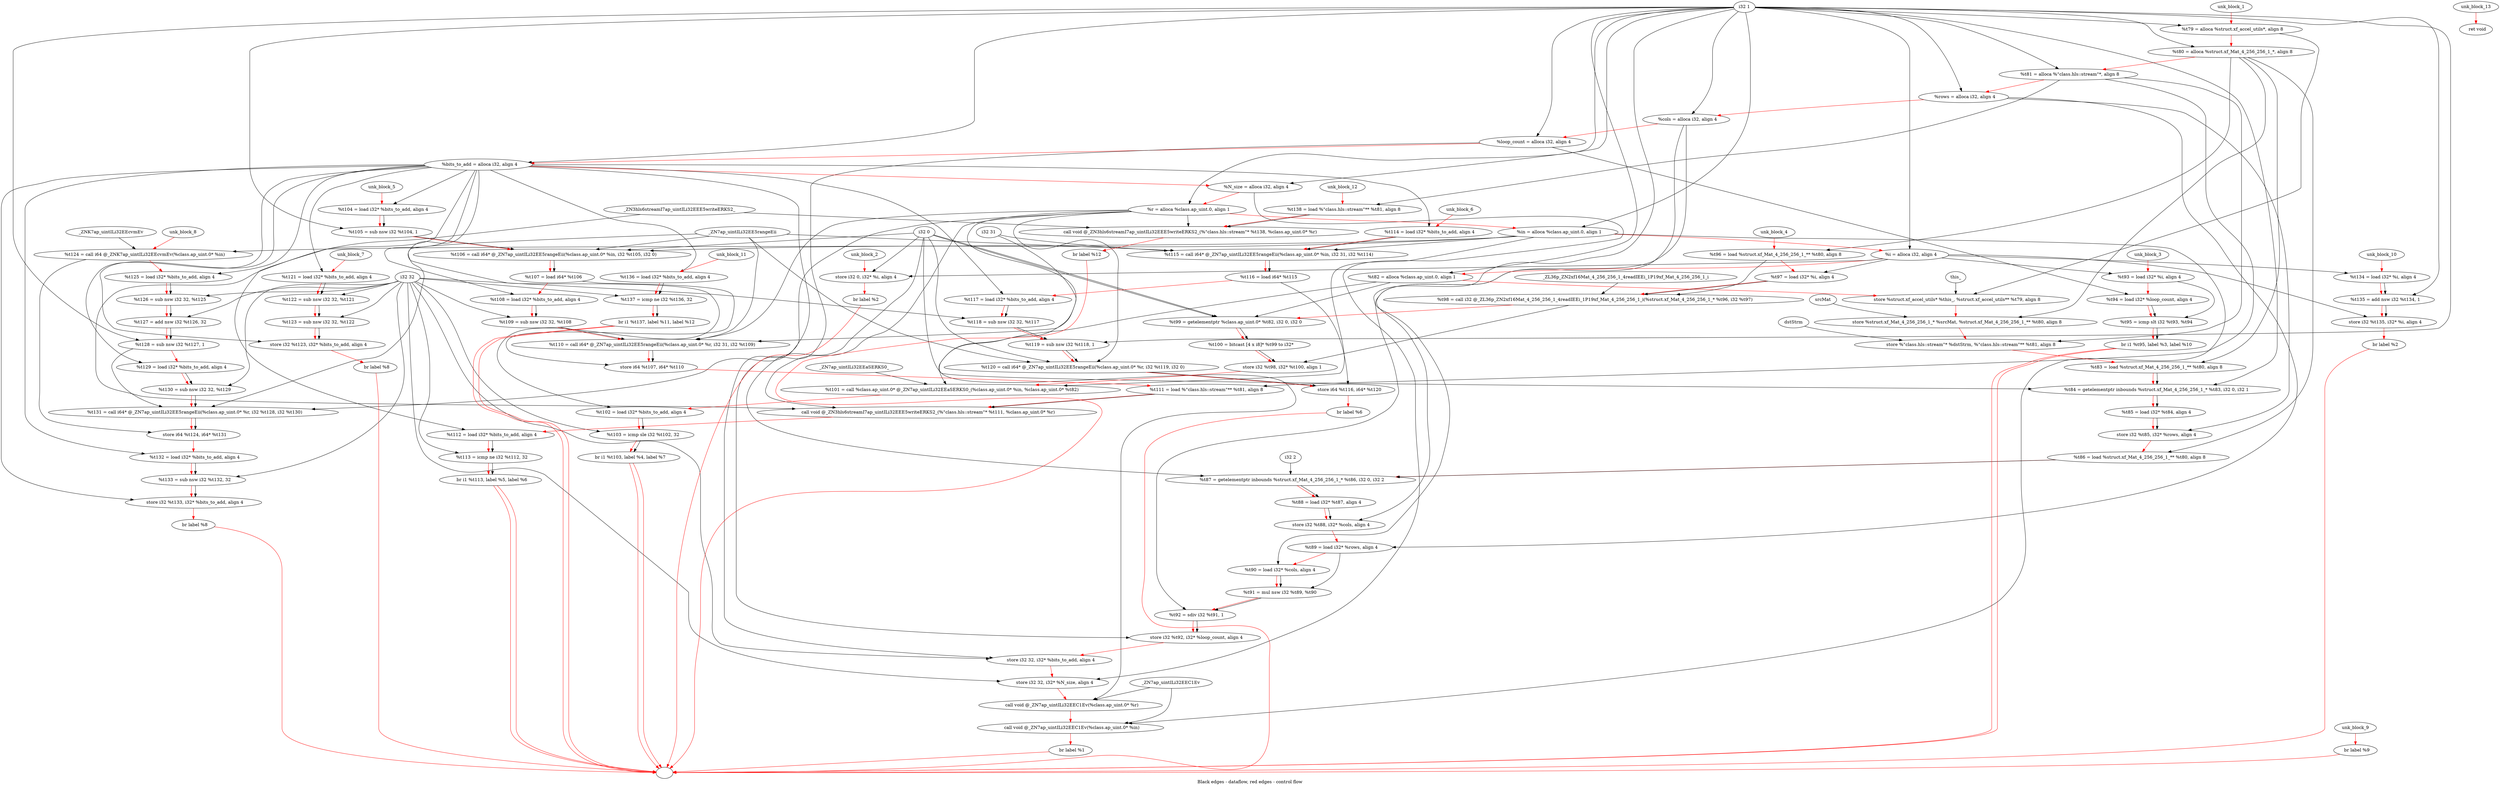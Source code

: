 digraph G {
compound=true
label="Black edges - dataflow, red edges - control flow"
"t79" [label="  %t79 = alloca %struct.xf_accel_utils*, align 8"]
"t80" [label="  %t80 = alloca %struct.xf_Mat_4_256_256_1_*, align 8"]
"t81" [label="  %t81 = alloca %\"class.hls::stream\"*, align 8"]
"rows" [label="  %rows = alloca i32, align 4"]
"cols" [label="  %cols = alloca i32, align 4"]
"loop_count" [label="  %loop_count = alloca i32, align 4"]
"bits_to_add" [label="  %bits_to_add = alloca i32, align 4"]
"N_size" [label="  %N_size = alloca i32, align 4"]
"r" [label="  %r = alloca %class.ap_uint.0, align 1"]
"in" [label="  %in = alloca %class.ap_uint.0, align 1"]
"i" [label="  %i = alloca i32, align 4"]
"t82" [label="  %t82 = alloca %class.ap_uint.0, align 1"]
"_1" [label="  store %struct.xf_accel_utils* %this_, %struct.xf_accel_utils** %t79, align 8"]
"_2" [label="  store %struct.xf_Mat_4_256_256_1_* %srcMat, %struct.xf_Mat_4_256_256_1_** %t80, align 8"]
"_3" [label="  store %\"class.hls::stream\"* %dstStrm, %\"class.hls::stream\"** %t81, align 8"]
"t83" [label="  %t83 = load %struct.xf_Mat_4_256_256_1_** %t80, align 8"]
"t84" [label="  %t84 = getelementptr inbounds %struct.xf_Mat_4_256_256_1_* %t83, i32 0, i32 1"]
"t85" [label="  %t85 = load i32* %t84, align 4"]
"_4" [label="  store i32 %t85, i32* %rows, align 4"]
"t86" [label="  %t86 = load %struct.xf_Mat_4_256_256_1_** %t80, align 8"]
"t87" [label="  %t87 = getelementptr inbounds %struct.xf_Mat_4_256_256_1_* %t86, i32 0, i32 2"]
"t88" [label="  %t88 = load i32* %t87, align 4"]
"_5" [label="  store i32 %t88, i32* %cols, align 4"]
"t89" [label="  %t89 = load i32* %rows, align 4"]
"t90" [label="  %t90 = load i32* %cols, align 4"]
"t91" [label="  %t91 = mul nsw i32 %t89, %t90"]
"t92" [label="  %t92 = sdiv i32 %t91, 1"]
"_6" [label="  store i32 %t92, i32* %loop_count, align 4"]
"_7" [label="  store i32 32, i32* %bits_to_add, align 4"]
"_8" [label="  store i32 32, i32* %N_size, align 4"]
"_9" [label="  call void @_ZN7ap_uintILi32EEC1Ev(%class.ap_uint.0* %r)"]
"_10" [label="  call void @_ZN7ap_uintILi32EEC1Ev(%class.ap_uint.0* %in)"]
"_11" [label="  br label %1"]
"unk_block_1" -> "t79"[color=red]
"i32 1" -> "t79"
"t79" -> "t80"[color=red weight=2]
"i32 1" -> "t80"
"t80" -> "t81"[color=red weight=2]
"i32 1" -> "t81"
"t81" -> "rows"[color=red weight=2]
"i32 1" -> "rows"
"rows" -> "cols"[color=red weight=2]
"i32 1" -> "cols"
"cols" -> "loop_count"[color=red weight=2]
"i32 1" -> "loop_count"
"loop_count" -> "bits_to_add"[color=red weight=2]
"i32 1" -> "bits_to_add"
"bits_to_add" -> "N_size"[color=red weight=2]
"i32 1" -> "N_size"
"N_size" -> "r"[color=red weight=2]
"i32 1" -> "r"
"r" -> "in"[color=red weight=2]
"i32 1" -> "in"
"in" -> "i"[color=red weight=2]
"i32 1" -> "i"
"i" -> "t82"[color=red weight=2]
"i32 1" -> "t82"
"t82" -> "_1"[color=red weight=2]
"this_" -> "_1"
"t79" -> "_1"
"_1" -> "_2"[color=red weight=2]
"srcMat" -> "_2"
"t80" -> "_2"
"_2" -> "_3"[color=red weight=2]
"dstStrm" -> "_3"
"t81" -> "_3"
"_3" -> "t83"[color=red weight=2]
"t80" -> "t83"
"t83" -> "t84"[color=red weight=2]
"t83" -> "t84"
"i32 0" -> "t84"
"i32 1" -> "t84"
"t84" -> "t85"[color=red weight=2]
"t84" -> "t85"
"t85" -> "_4"[color=red weight=2]
"t85" -> "_4"
"rows" -> "_4"
"_4" -> "t86"[color=red weight=2]
"t80" -> "t86"
"t86" -> "t87"[color=red weight=2]
"t86" -> "t87"
"i32 0" -> "t87"
"i32 2" -> "t87"
"t87" -> "t88"[color=red weight=2]
"t87" -> "t88"
"t88" -> "_5"[color=red weight=2]
"t88" -> "_5"
"cols" -> "_5"
"_5" -> "t89"[color=red weight=2]
"rows" -> "t89"
"t89" -> "t90"[color=red weight=2]
"cols" -> "t90"
"t90" -> "t91"[color=red weight=2]
"t89" -> "t91"
"t90" -> "t91"
"t91" -> "t92"[color=red weight=2]
"t91" -> "t92"
"i32 1" -> "t92"
"t92" -> "_6"[color=red weight=2]
"t92" -> "_6"
"loop_count" -> "_6"
"_6" -> "_7"[color=red weight=2]
"i32 32" -> "_7"
"bits_to_add" -> "_7"
"_7" -> "_8"[color=red weight=2]
"i32 32" -> "_8"
"N_size" -> "_8"
"_8" -> "_9"[color=red weight=2]
"r" -> "_9"
"_ZN7ap_uintILi32EEC1Ev" -> "_9"
"_9" -> "_10"[color=red weight=2]
"in" -> "_10"
"_ZN7ap_uintILi32EEC1Ev" -> "_10"
"_10" -> "_11"[color=red weight=2]
"_11" -> ""[color=red]

"_12" [label="  store i32 0, i32* %i, align 4"]
"_13" [label="  br label %2"]
"unk_block_2" -> "_12"[color=red]
"i32 0" -> "_12"
"i" -> "_12"
"_12" -> "_13"[color=red weight=2]
"_13" -> ""[color=red]

"t93" [label="  %t93 = load i32* %i, align 4"]
"t94" [label="  %t94 = load i32* %loop_count, align 4"]
"t95" [label="  %t95 = icmp slt i32 %t93, %t94"]
"_14" [label="  br i1 %t95, label %3, label %10"]
"unk_block_3" -> "t93"[color=red]
"i" -> "t93"
"t93" -> "t94"[color=red weight=2]
"loop_count" -> "t94"
"t94" -> "t95"[color=red weight=2]
"t93" -> "t95"
"t94" -> "t95"
"t95" -> "_14"[color=red weight=2]
"t95" -> "_14"
"_14" -> ""[color=red]
"_14" -> ""[color=red]

"t96" [label="  %t96 = load %struct.xf_Mat_4_256_256_1_** %t80, align 8"]
"t97" [label="  %t97 = load i32* %i, align 4"]
"t98" [label="  %t98 = call i32 @_ZL36p_ZN2xf16Mat_4_256_256_1_4readIEEi_1P19xf_Mat_4_256_256_1_i(%struct.xf_Mat_4_256_256_1_* %t96, i32 %t97)"]
"t99" [label="  %t99 = getelementptr %class.ap_uint.0* %t82, i32 0, i32 0"]
"t100" [label="  %t100 = bitcast [4 x i8]* %t99 to i32*"]
"_15" [label="  store i32 %t98, i32* %t100, align 1"]
"t101" [label="  %t101 = call %class.ap_uint.0* @_ZN7ap_uintILi32EEaSERKS0_(%class.ap_uint.0* %in, %class.ap_uint.0* %t82)"]
"t102" [label="  %t102 = load i32* %bits_to_add, align 4"]
"t103" [label="  %t103 = icmp sle i32 %t102, 32"]
"_16" [label="  br i1 %t103, label %4, label %7"]
"unk_block_4" -> "t96"[color=red]
"t80" -> "t96"
"t96" -> "t97"[color=red weight=2]
"i" -> "t97"
"t97" -> "t98"[color=red weight=2]
"t96" -> "t98"
"t97" -> "t98"
"_ZL36p_ZN2xf16Mat_4_256_256_1_4readIEEi_1P19xf_Mat_4_256_256_1_i" -> "t98"
"t98" -> "t99"[color=red weight=2]
"t82" -> "t99"
"i32 0" -> "t99"
"i32 0" -> "t99"
"t99" -> "t100"[color=red weight=2]
"t99" -> "t100"
"t100" -> "_15"[color=red weight=2]
"t98" -> "_15"
"t100" -> "_15"
"_15" -> "t101"[color=red weight=2]
"in" -> "t101"
"t82" -> "t101"
"_ZN7ap_uintILi32EEaSERKS0_" -> "t101"
"t101" -> "t102"[color=red weight=2]
"bits_to_add" -> "t102"
"t102" -> "t103"[color=red weight=2]
"t102" -> "t103"
"i32 32" -> "t103"
"t103" -> "_16"[color=red weight=2]
"t103" -> "_16"
"_16" -> ""[color=red]
"_16" -> ""[color=red]

"t104" [label="  %t104 = load i32* %bits_to_add, align 4"]
"t105" [label="  %t105 = sub nsw i32 %t104, 1"]
"t106" [label="  %t106 = call i64* @_ZN7ap_uintILi32EE5rangeEii(%class.ap_uint.0* %in, i32 %t105, i32 0)"]
"t107" [label="  %t107 = load i64* %t106"]
"t108" [label="  %t108 = load i32* %bits_to_add, align 4"]
"t109" [label="  %t109 = sub nsw i32 32, %t108"]
"t110" [label="  %t110 = call i64* @_ZN7ap_uintILi32EE5rangeEii(%class.ap_uint.0* %r, i32 31, i32 %t109)"]
"_17" [label="  store i64 %t107, i64* %t110"]
"t111" [label="  %t111 = load %\"class.hls::stream\"** %t81, align 8"]
"_18" [label="  call void @_ZN3hls6streamI7ap_uintILi32EEE5writeERKS2_(%\"class.hls::stream\"* %t111, %class.ap_uint.0* %r)"]
"t112" [label="  %t112 = load i32* %bits_to_add, align 4"]
"t113" [label="  %t113 = icmp ne i32 %t112, 32"]
"_19" [label="  br i1 %t113, label %5, label %6"]
"unk_block_5" -> "t104"[color=red]
"bits_to_add" -> "t104"
"t104" -> "t105"[color=red weight=2]
"t104" -> "t105"
"i32 1" -> "t105"
"t105" -> "t106"[color=red weight=2]
"in" -> "t106"
"t105" -> "t106"
"i32 0" -> "t106"
"_ZN7ap_uintILi32EE5rangeEii" -> "t106"
"t106" -> "t107"[color=red weight=2]
"t106" -> "t107"
"t107" -> "t108"[color=red weight=2]
"bits_to_add" -> "t108"
"t108" -> "t109"[color=red weight=2]
"i32 32" -> "t109"
"t108" -> "t109"
"t109" -> "t110"[color=red weight=2]
"r" -> "t110"
"i32 31" -> "t110"
"t109" -> "t110"
"_ZN7ap_uintILi32EE5rangeEii" -> "t110"
"t110" -> "_17"[color=red weight=2]
"t107" -> "_17"
"t110" -> "_17"
"_17" -> "t111"[color=red weight=2]
"t81" -> "t111"
"t111" -> "_18"[color=red weight=2]
"t111" -> "_18"
"r" -> "_18"
"_ZN3hls6streamI7ap_uintILi32EEE5writeERKS2_" -> "_18"
"_18" -> "t112"[color=red weight=2]
"bits_to_add" -> "t112"
"t112" -> "t113"[color=red weight=2]
"t112" -> "t113"
"i32 32" -> "t113"
"t113" -> "_19"[color=red weight=2]
"t113" -> "_19"
"_19" -> ""[color=red]
"_19" -> ""[color=red]

"t114" [label="  %t114 = load i32* %bits_to_add, align 4"]
"t115" [label="  %t115 = call i64* @_ZN7ap_uintILi32EE5rangeEii(%class.ap_uint.0* %in, i32 31, i32 %t114)"]
"t116" [label="  %t116 = load i64* %t115"]
"t117" [label="  %t117 = load i32* %bits_to_add, align 4"]
"t118" [label="  %t118 = sub nsw i32 32, %t117"]
"t119" [label="  %t119 = sub nsw i32 %t118, 1"]
"t120" [label="  %t120 = call i64* @_ZN7ap_uintILi32EE5rangeEii(%class.ap_uint.0* %r, i32 %t119, i32 0)"]
"_20" [label="  store i64 %t116, i64* %t120"]
"_21" [label="  br label %6"]
"unk_block_6" -> "t114"[color=red]
"bits_to_add" -> "t114"
"t114" -> "t115"[color=red weight=2]
"in" -> "t115"
"i32 31" -> "t115"
"t114" -> "t115"
"_ZN7ap_uintILi32EE5rangeEii" -> "t115"
"t115" -> "t116"[color=red weight=2]
"t115" -> "t116"
"t116" -> "t117"[color=red weight=2]
"bits_to_add" -> "t117"
"t117" -> "t118"[color=red weight=2]
"i32 32" -> "t118"
"t117" -> "t118"
"t118" -> "t119"[color=red weight=2]
"t118" -> "t119"
"i32 1" -> "t119"
"t119" -> "t120"[color=red weight=2]
"r" -> "t120"
"t119" -> "t120"
"i32 0" -> "t120"
"_ZN7ap_uintILi32EE5rangeEii" -> "t120"
"t120" -> "_20"[color=red weight=2]
"t116" -> "_20"
"t120" -> "_20"
"_20" -> "_21"[color=red weight=2]
"_21" -> ""[color=red]

"t121" [label="  %t121 = load i32* %bits_to_add, align 4"]
"t122" [label="  %t122 = sub nsw i32 32, %t121"]
"t123" [label="  %t123 = sub nsw i32 32, %t122"]
"_22" [label="  store i32 %t123, i32* %bits_to_add, align 4"]
"_23" [label="  br label %8"]
"unk_block_7" -> "t121"[color=red]
"bits_to_add" -> "t121"
"t121" -> "t122"[color=red weight=2]
"i32 32" -> "t122"
"t121" -> "t122"
"t122" -> "t123"[color=red weight=2]
"i32 32" -> "t123"
"t122" -> "t123"
"t123" -> "_22"[color=red weight=2]
"t123" -> "_22"
"bits_to_add" -> "_22"
"_22" -> "_23"[color=red weight=2]
"_23" -> ""[color=red]

"t124" [label="  %t124 = call i64 @_ZNK7ap_uintILi32EEcvmEv(%class.ap_uint.0* %in)"]
"t125" [label="  %t125 = load i32* %bits_to_add, align 4"]
"t126" [label="  %t126 = sub nsw i32 32, %t125"]
"t127" [label="  %t127 = add nsw i32 %t126, 32"]
"t128" [label="  %t128 = sub nsw i32 %t127, 1"]
"t129" [label="  %t129 = load i32* %bits_to_add, align 4"]
"t130" [label="  %t130 = sub nsw i32 32, %t129"]
"t131" [label="  %t131 = call i64* @_ZN7ap_uintILi32EE5rangeEii(%class.ap_uint.0* %r, i32 %t128, i32 %t130)"]
"_24" [label="  store i64 %t124, i64* %t131"]
"t132" [label="  %t132 = load i32* %bits_to_add, align 4"]
"t133" [label="  %t133 = sub nsw i32 %t132, 32"]
"_25" [label="  store i32 %t133, i32* %bits_to_add, align 4"]
"_26" [label="  br label %8"]
"unk_block_8" -> "t124"[color=red]
"in" -> "t124"
"_ZNK7ap_uintILi32EEcvmEv" -> "t124"
"t124" -> "t125"[color=red weight=2]
"bits_to_add" -> "t125"
"t125" -> "t126"[color=red weight=2]
"i32 32" -> "t126"
"t125" -> "t126"
"t126" -> "t127"[color=red weight=2]
"t126" -> "t127"
"i32 32" -> "t127"
"t127" -> "t128"[color=red weight=2]
"t127" -> "t128"
"i32 1" -> "t128"
"t128" -> "t129"[color=red weight=2]
"bits_to_add" -> "t129"
"t129" -> "t130"[color=red weight=2]
"i32 32" -> "t130"
"t129" -> "t130"
"t130" -> "t131"[color=red weight=2]
"r" -> "t131"
"t128" -> "t131"
"t130" -> "t131"
"_ZN7ap_uintILi32EE5rangeEii" -> "t131"
"t131" -> "_24"[color=red weight=2]
"t124" -> "_24"
"t131" -> "_24"
"_24" -> "t132"[color=red weight=2]
"bits_to_add" -> "t132"
"t132" -> "t133"[color=red weight=2]
"t132" -> "t133"
"i32 32" -> "t133"
"t133" -> "_25"[color=red weight=2]
"t133" -> "_25"
"bits_to_add" -> "_25"
"_25" -> "_26"[color=red weight=2]
"_26" -> ""[color=red]

"_27" [label="  br label %9"]
"unk_block_9" -> "_27"[color=red]
"_27" -> ""[color=red]

"t134" [label="  %t134 = load i32* %i, align 4"]
"t135" [label="  %t135 = add nsw i32 %t134, 1"]
"_28" [label="  store i32 %t135, i32* %i, align 4"]
"_29" [label="  br label %2"]
"unk_block_10" -> "t134"[color=red]
"i" -> "t134"
"t134" -> "t135"[color=red weight=2]
"t134" -> "t135"
"i32 1" -> "t135"
"t135" -> "_28"[color=red weight=2]
"t135" -> "_28"
"i" -> "_28"
"_28" -> "_29"[color=red weight=2]
"_29" -> ""[color=red]

"t136" [label="  %t136 = load i32* %bits_to_add, align 4"]
"t137" [label="  %t137 = icmp ne i32 %t136, 32"]
"_30" [label="  br i1 %t137, label %11, label %12"]
"unk_block_11" -> "t136"[color=red]
"bits_to_add" -> "t136"
"t136" -> "t137"[color=red weight=2]
"t136" -> "t137"
"i32 32" -> "t137"
"t137" -> "_30"[color=red weight=2]
"t137" -> "_30"
"_30" -> ""[color=red]
"_30" -> ""[color=red]

"t138" [label="  %t138 = load %\"class.hls::stream\"** %t81, align 8"]
"_31" [label="  call void @_ZN3hls6streamI7ap_uintILi32EEE5writeERKS2_(%\"class.hls::stream\"* %t138, %class.ap_uint.0* %r)"]
"_32" [label="  br label %12"]
"unk_block_12" -> "t138"[color=red]
"t81" -> "t138"
"t138" -> "_31"[color=red weight=2]
"t138" -> "_31"
"r" -> "_31"
"_ZN3hls6streamI7ap_uintILi32EEE5writeERKS2_" -> "_31"
"_31" -> "_32"[color=red weight=2]
"_32" -> ""[color=red]

"_33" [label="  ret void"]
"unk_block_13" -> "_33"[color=red]

}
